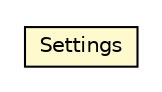 #!/usr/local/bin/dot
#
# Class diagram 
# Generated by UMLGraph version R5_6_6-1-g9240c4 (http://www.umlgraph.org/)
#

digraph G {
	edge [fontname="Helvetica",fontsize=10,labelfontname="Helvetica",labelfontsize=10];
	node [fontname="Helvetica",fontsize=10,shape=plaintext];
	nodesep=0.25;
	ranksep=0.5;
	// jason.runtime.Settings
	c42664 [label=<<table title="jason.runtime.Settings" border="0" cellborder="1" cellspacing="0" cellpadding="2" port="p" bgcolor="lemonChiffon" href="./Settings.html">
		<tr><td><table border="0" cellspacing="0" cellpadding="1">
<tr><td align="center" balign="center"> Settings </td></tr>
		</table></td></tr>
		</table>>, URL="./Settings.html", fontname="Helvetica", fontcolor="black", fontsize=10.0];
}

